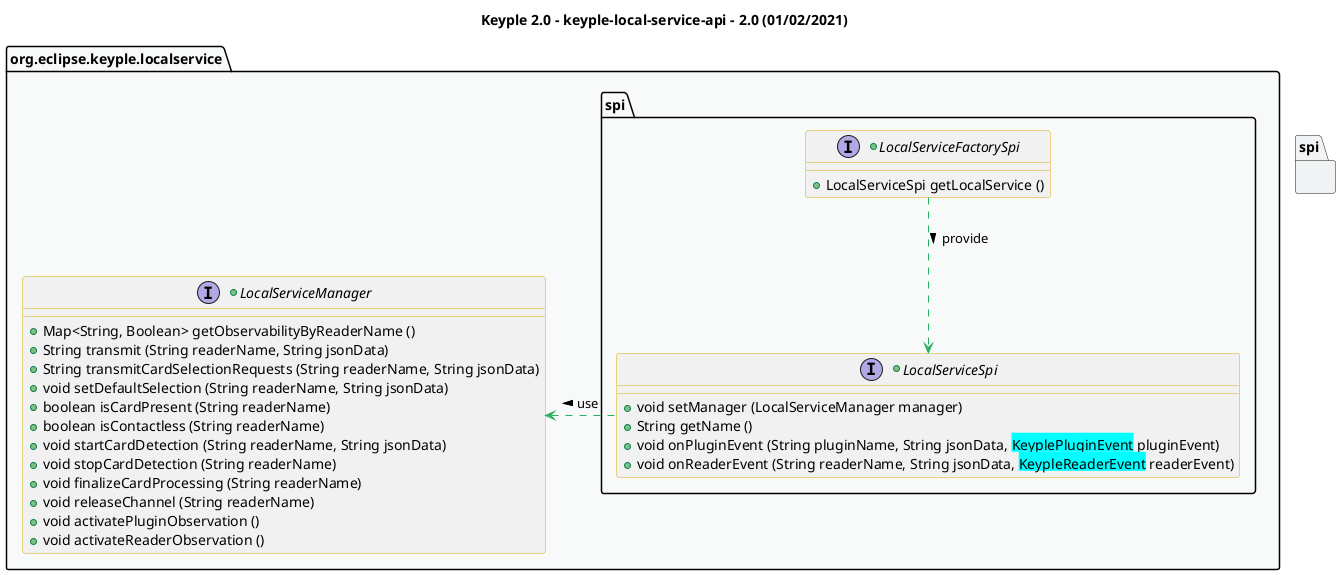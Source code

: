 @startuml
title
    Keyple 2.0 - keyple-local-service-api - 2.0 (01/02/2021)
end title

' == THEME ==

'Couleurs issues de : https://htmlcolorcodes.com/fr/tableau-de-couleur/tableau-de-couleur-design-plat/
!define C_GREY1 F8F9F9
!define C_GREY2 F2F3F4
!define C_GREY3 E5E7E9
!define C_GREY4 D7DBDD
!define C_GREY5 CACFD2
!define C_GREY6 BDC3C7
!define C_LINK 3498DB
!define C_USE 27AE60

skinparam Shadowing false
skinparam ClassFontStyle italic
skinparam ClassBorderColor #D4AC0D
skinparam stereotypeABorderColor #A9DCDF
skinparam stereotypeIBorderColor #B4A7E5
skinparam stereotypeCBorderColor #ADD1B2
skinparam stereotypeEBorderColor #EB93DF
' Red
skinparam ClassBackgroundColor<<red>> #FDEDEC
skinparam ClassBorderColor<<red>> #E74C3C
hide <<red>> stereotype
' Purple
skinparam ClassBackgroundColor<<purple>> #F4ECF7
skinparam ClassBorderColor<<purple>> #8E44AD
hide <<purple>> stereotype
' blue
skinparam ClassBackgroundColor<<blue>> #EBF5FB
skinparam ClassBorderColor<<blue>> #3498DB
hide <<blue>> stereotype
' Green
skinparam ClassBackgroundColor<<green>> #E9F7EF
skinparam ClassBorderColor<<green>> #27AE60
hide <<green>> stereotype
' Grey
skinparam ClassBackgroundColor<<grey>> #EAECEE
skinparam ClassBorderColor<<grey>> #2C3E50
hide <<grey>> stereotype

' == CONTENT ==

package "org.eclipse.keyple.localservice" as api {
    +interface LocalServiceManager {
        +Map<String, Boolean> getObservabilityByReaderName ()
        +String transmit (String readerName, String jsonData)
        +String transmitCardSelectionRequests (String readerName, String jsonData)
        +void setDefaultSelection (String readerName, String jsonData)
        +boolean isCardPresent (String readerName)
        +boolean isContactless (String readerName)
        +void startCardDetection (String readerName, String jsonData)
        +void stopCardDetection (String readerName)
        +void finalizeCardProcessing (String readerName)
        +void releaseChannel (String readerName)
        +void activatePluginObservation ()
        +void activateReaderObservation ()
    }
    package spi {
        +interface LocalServiceFactorySpi {
            +LocalServiceSpi getLocalService ()
        }
        +interface LocalServiceSpi {
            +void setManager (LocalServiceManager manager)
            +String getName ()
            +void onPluginEvent (String pluginName, String jsonData, <back:cyan>KeyplePluginEvent</back> pluginEvent)
            +void onReaderEvent (String readerName, String jsonData, <back:cyan>KeypleReaderEvent</back> readerEvent)
        }
    }
}

' Associations

LocalServiceFactorySpi ..> LocalServiceSpi #C_USE : provide >

LocalServiceSpi .left.> LocalServiceManager #C_USE : use >

' == LAYOUT ==

'PoolRemotePluginSpi -[hidden]- ObservableRemotePluginSpi

' == STYLE ==

package api #C_GREY1 {}
package spi #C_GREY2 {}

@enduml